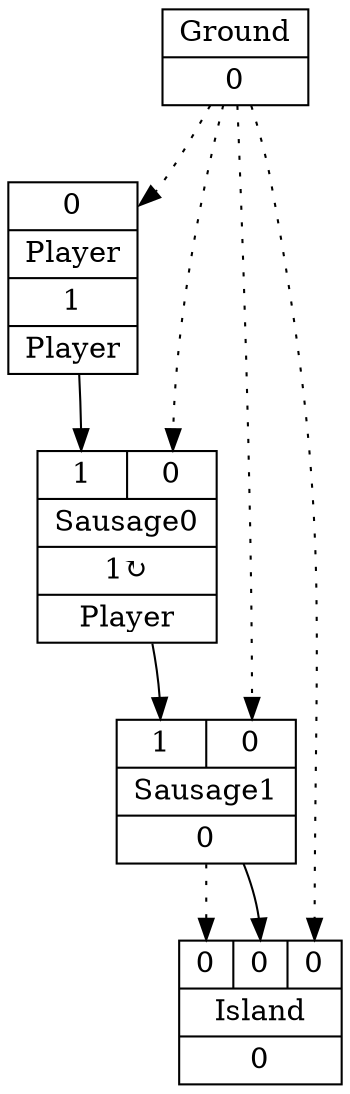 digraph G {
node [shape=record];
Player[ label ="{{<GroundP>0}|{Player}|<PlayerOUT>1|{Player}}"];
Ground[ label ="{{Ground}|<GroundOUT>0}"];
Sausage0[ label ="{{<Player>1|<GroundP>0}|{Sausage0}|<Sausage0OUT>1&#8635;|{Player}}"];
Sausage1[ label ="{{<Sausage0>1|<GroundP>0}|{Sausage1}|<Sausage1OUT>0}"];
Island[ label ="{{<Sausage1P>0|<Sausage1>0|<GroundP>0}|{Island}|<IslandOUT>0}"];
	"Ground" -> "Player":GroundP [style=dotted];
	"Player" -> "Sausage0":Player;
	"Ground" -> "Sausage0":GroundP [style=dotted];
	"Sausage0" -> "Sausage1":Sausage0;
	"Ground" -> "Sausage1":GroundP [style=dotted];
	"Sausage1" -> "Island":Sausage1P [style=dotted];
	"Sausage1" -> "Island":Sausage1;
	"Ground" -> "Island":GroundP [style=dotted];
}